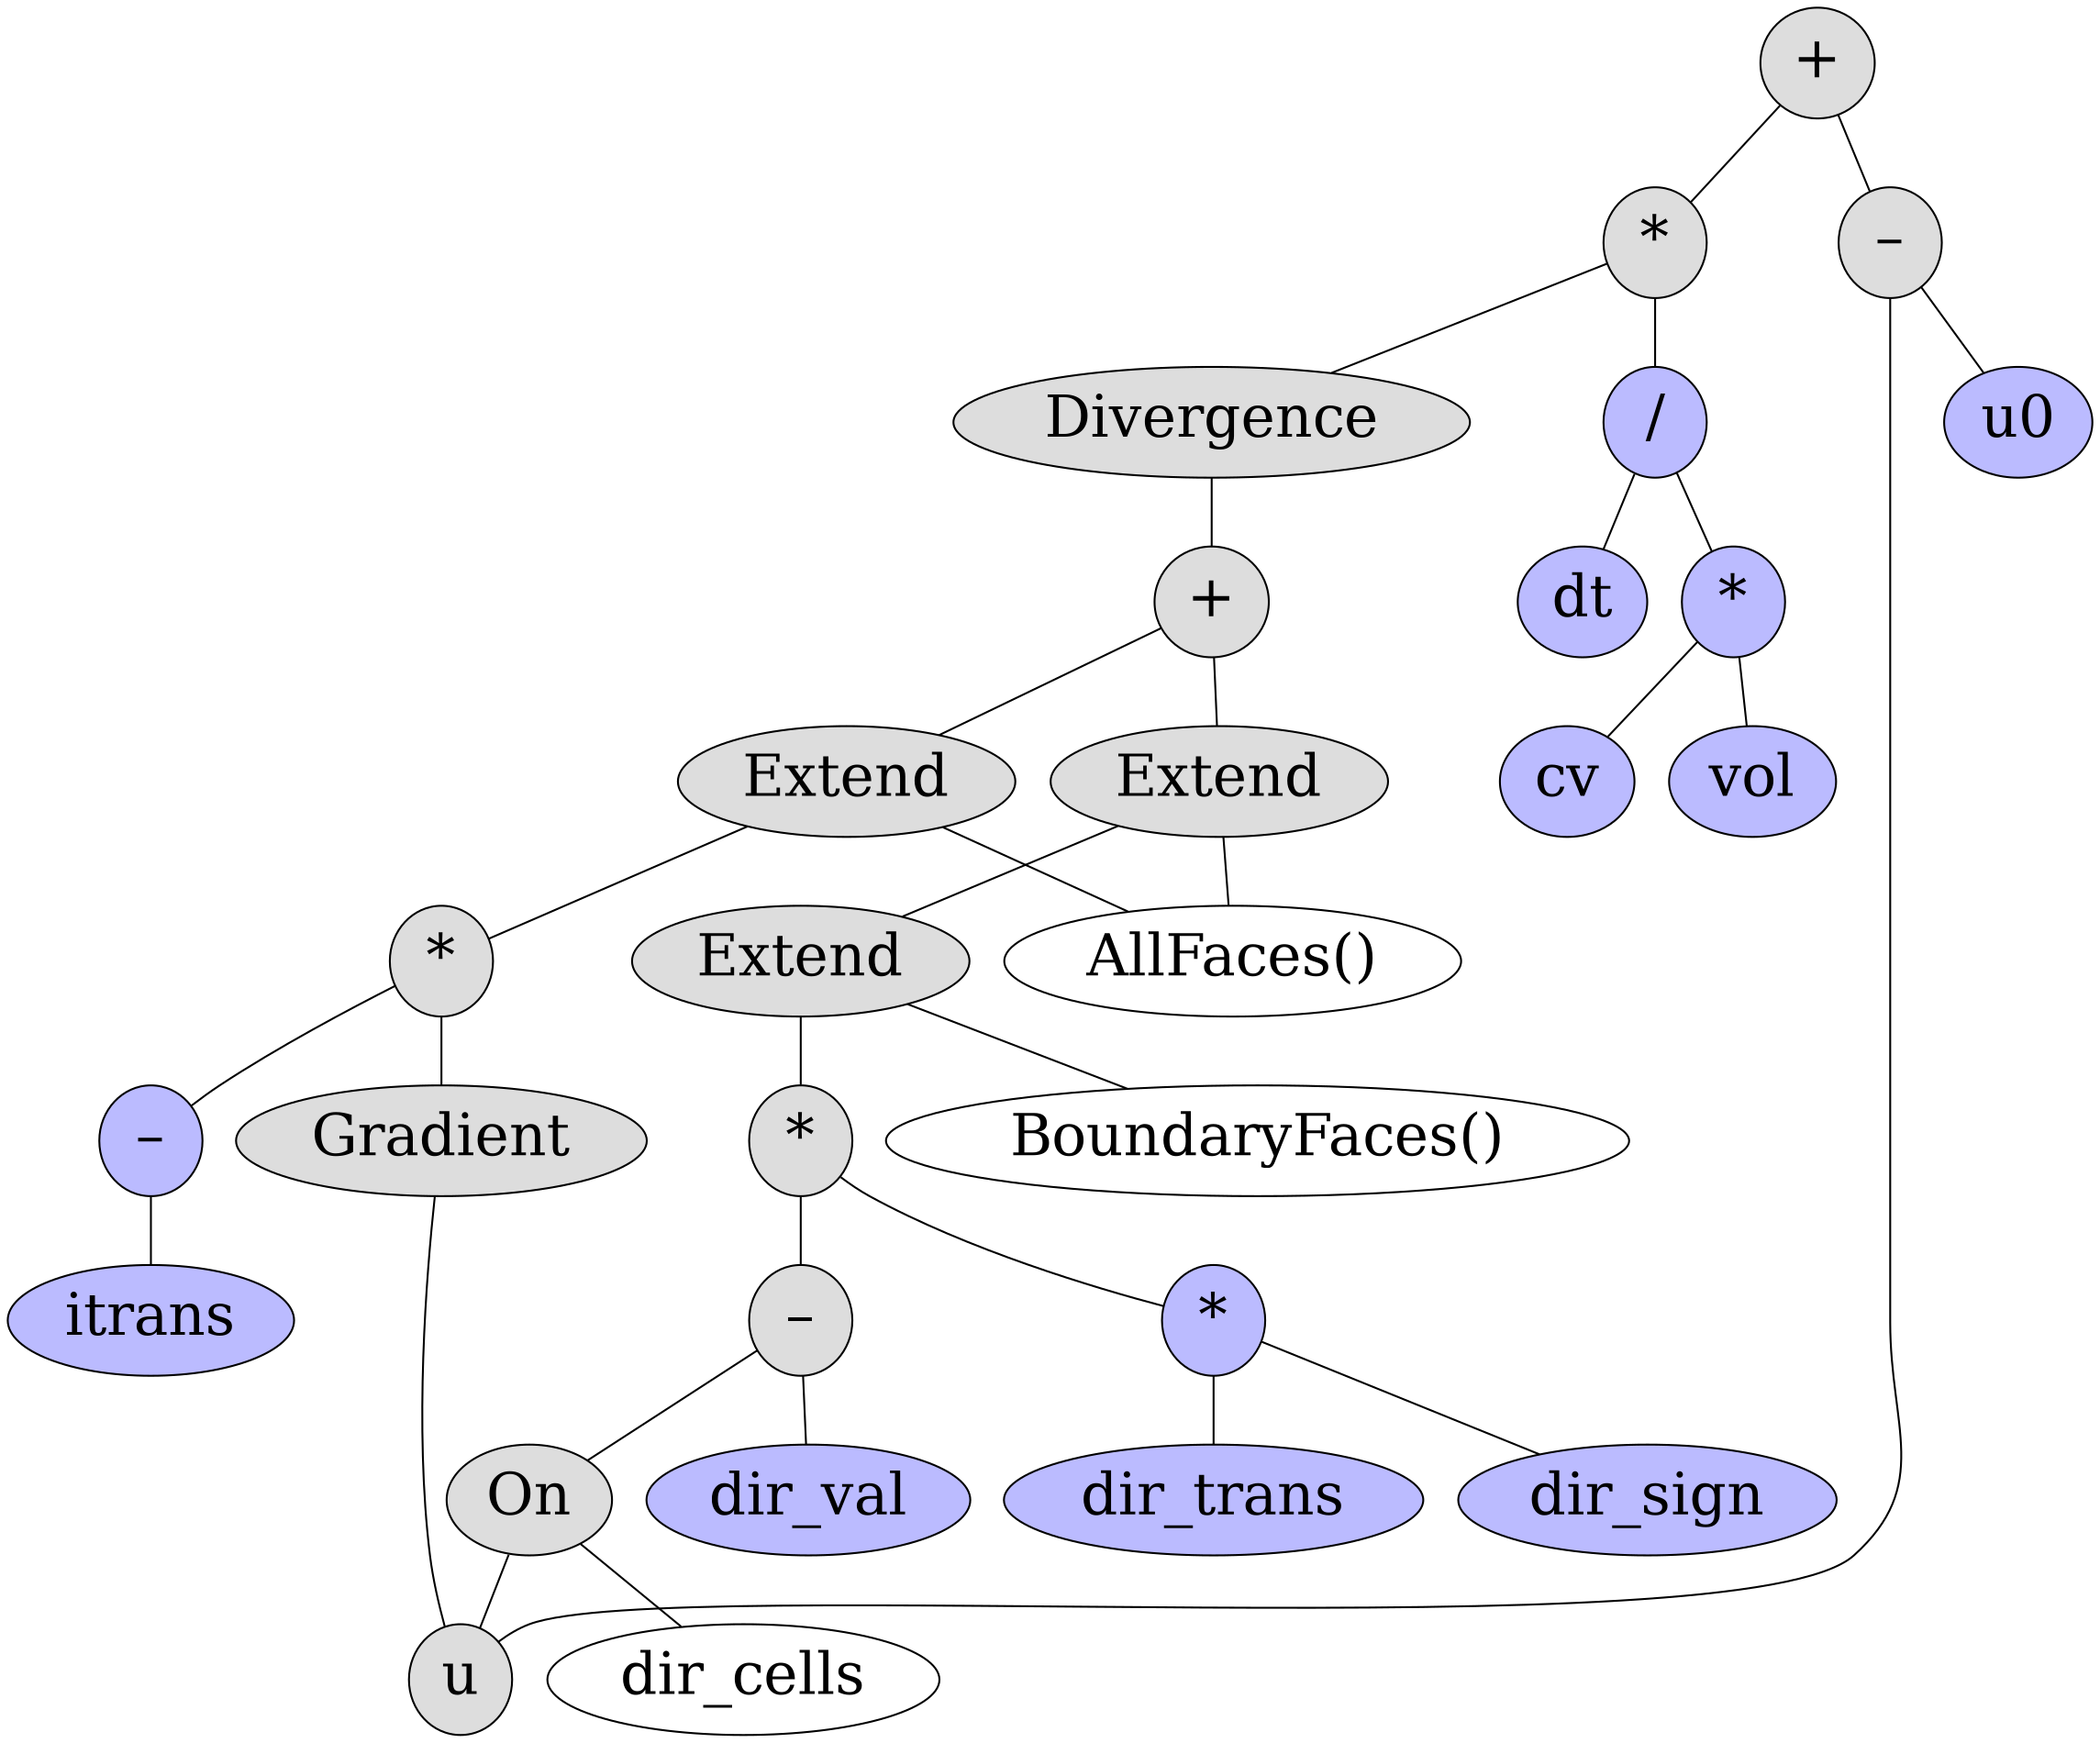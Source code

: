 digraph DAG {
	ordering=out;
	node [fontsize=30, style=filled, fillcolor="#DDDDDD"];
	edge [arrowhead=none]
	# Variables / Addresses
	"dir_trans" [style=filled, fillcolor="#BBBBFF"];
	"dir_sign" [style=filled, fillcolor="#BBBBFF"];
	itrans [style=filled, fillcolor="#BBBBFF"];
	u0 [style=filled, fillcolor="#BBBBFF"];
	u;
	"dir_cells" [style=filled, fillcolor=none];
	subgraph cluster_0 {
		color=none
		dt [style=filled, fillcolor="#BBBBFF"];
		cv [style=filled, fillcolor="#BBBBFF"];
		"t8" [label="/",style=filled, fillcolor="#BBBBFF"];
		vol [style=filled, fillcolor="#BBBBFF"];
		"t7" [label="*",style=filled, fillcolor="#BBBBFF"];
	}
	


	# Operation nodes
	"t9" [label="–"]; 
	"t1" [label="–"] [style=filled, fillcolor="#BBBBFF"];
	"t10" [label="+"];
	"t2" [label="Gradient"];
	"ifluxes" [label="*"];
	"t3" [label="–"];
	"t4" [label="*", style=filled, fillcolor="#BBBBFF"];
	"dir_fluxes" [label="*"];
	"t5" [label="Extend"];
	"bfluxes" [label="Extend"];
	"t6" [label="Extend"];
	"fluxes" [label="+"];
	"t11" [label="Divergence"];
	"u_dirbdycells" [label="On"];
	"t12" [label="*"];



	# Edges
	"t8" -> "dt";				# 13
	"t8" -> "t7";
	"t10" -> "t12";
	"t10" -> "t9";			# 15
	"t7" -> {"cv", "vol"};			# 12
	"t9" -> "u";				# 14
	"t9" -> "u0";
	"t12" -> {"t8", "t11"};			# 17
	"t4" -> {"dir_trans", "dir_sign"};		# 6
	"t1" -> itrans;				# 1
	"t2" -> u;						# 2
	"ifluxes" -> "t1";				# 3
	"ifluxes" -> "t2";
	"u_dirbdycells" -> "u";	# 4
	"u_dirbdycells" -> "dir_cells";
	"t3" -> {"u_dirbdycells", "dir_val"};	# 5
	"dir_fluxes" -> "t3";
	"dir_fluxes" -> "t4";									# 7
	"bfluxes" -> {"dir_fluxes", "BoundaryFaces()"}; # 8
	"t5" -> {"ifluxes", "AllFaces()"}; 	# 9
	"t6" -> {"bfluxes", "AllFaces()"};	# 10
	"fluxes" -> {"t5", "t6"};				# 11
	"t11" -> "fluxes";		# 16

	"dir_val" [style=filled, fillcolor="#BBBBFF"];
	"BoundaryFaces()" [style=filled, fillcolor=none];
	"AllFaces()" [style=filled, fillcolor=none];
}